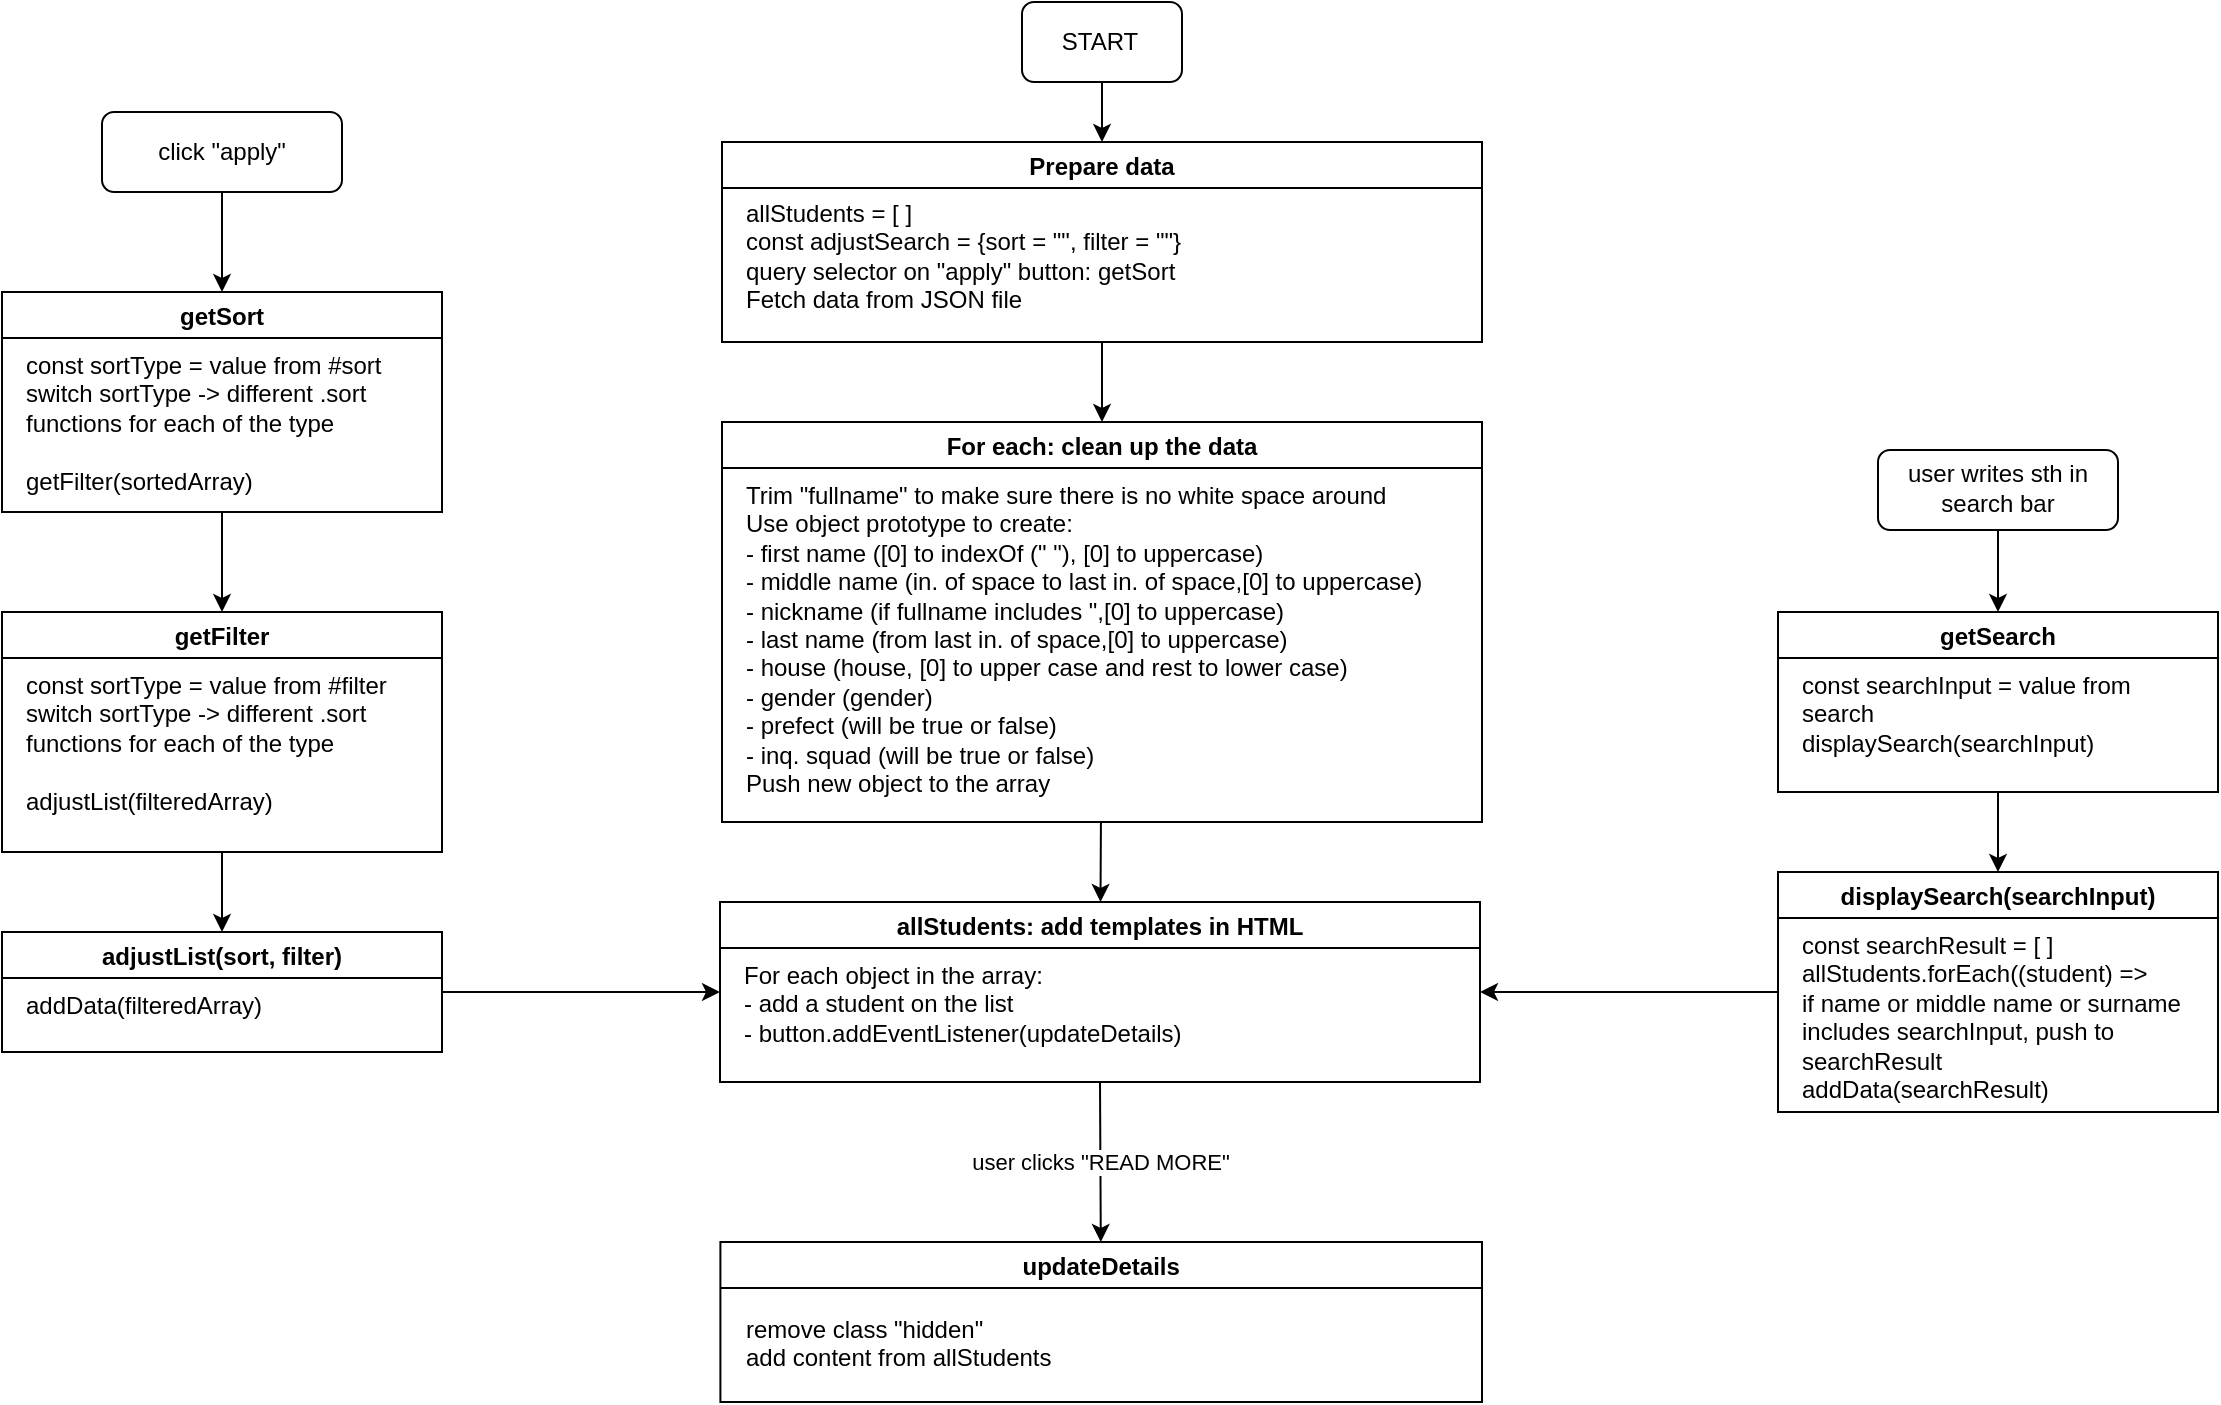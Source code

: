 <mxfile>
    <diagram id="p76yIHVkMcjjHIO2uy8P" name="Page-1">
        <mxGraphModel dx="891" dy="710" grid="1" gridSize="10" guides="1" tooltips="1" connect="1" arrows="1" fold="1" page="1" pageScale="1" pageWidth="1654" pageHeight="2336" math="0" shadow="0">
            <root>
                <mxCell id="0"/>
                <mxCell id="1" parent="0"/>
                <mxCell id="3" value="" style="rounded=1;whiteSpace=wrap;html=1;" parent="1" vertex="1">
                    <mxGeometry x="600" y="90" width="80" height="40" as="geometry"/>
                </mxCell>
                <mxCell id="4" value="START" style="text;html=1;strokeColor=none;fillColor=none;align=center;verticalAlign=middle;whiteSpace=wrap;rounded=0;" parent="1" vertex="1">
                    <mxGeometry x="609" y="95" width="60" height="30" as="geometry"/>
                </mxCell>
                <mxCell id="5" value="" style="endArrow=classic;html=1;exitX=0.5;exitY=1;exitDx=0;exitDy=0;" parent="1" source="3" target="6" edge="1">
                    <mxGeometry width="50" height="50" relative="1" as="geometry">
                        <mxPoint x="640" y="290" as="sourcePoint"/>
                        <mxPoint x="640" y="210" as="targetPoint"/>
                    </mxGeometry>
                </mxCell>
                <mxCell id="8" style="edgeStyle=none;html=1;" parent="1" source="6" target="9" edge="1">
                    <mxGeometry relative="1" as="geometry">
                        <mxPoint x="640" y="310" as="targetPoint"/>
                    </mxGeometry>
                </mxCell>
                <mxCell id="6" value="Prepare data" style="swimlane;" parent="1" vertex="1">
                    <mxGeometry x="450" y="160" width="380" height="100" as="geometry"/>
                </mxCell>
                <mxCell id="7" value="allStudents = [ ]&lt;br&gt;const adjustSearch = {sort = &quot;&quot;, filter = &quot;&quot;}&lt;br&gt;query selector on &quot;apply&quot; button: getSort&lt;br&gt;Fetch data from JSON file" style="text;html=1;strokeColor=none;fillColor=none;align=left;verticalAlign=top;whiteSpace=wrap;rounded=0;" parent="6" vertex="1">
                    <mxGeometry x="10" y="22" width="360" height="68" as="geometry"/>
                </mxCell>
                <mxCell id="12" style="edgeStyle=none;html=1;" parent="1" source="9" target="13" edge="1">
                    <mxGeometry relative="1" as="geometry">
                        <mxPoint x="640" y="530" as="targetPoint"/>
                    </mxGeometry>
                </mxCell>
                <mxCell id="9" value="For each: clean up the data" style="swimlane;" parent="1" vertex="1">
                    <mxGeometry x="450" y="300" width="380" height="200" as="geometry"/>
                </mxCell>
                <mxCell id="11" value="Trim &quot;fullname&quot; to make sure there is no white space around&lt;br&gt;Use object prototype to create:&lt;br&gt;- first name ([0] to indexOf (&quot; &quot;), [0] to uppercase)&lt;br&gt;- middle name (in. of space to last in. of space,[0] to uppercase)&lt;br&gt;- nickname (if fullname includes &quot;,[0] to uppercase)&lt;br&gt;- last name (from last in. of space,[0] to uppercase)&lt;br&gt;- house (house, [0] to upper case and rest to lower case)&lt;br&gt;- gender (gender)&lt;br&gt;- prefect (will be true or false)&lt;br&gt;- inq. squad (will be true or false)&lt;br&gt;Push new object to the array" style="text;html=1;strokeColor=none;fillColor=none;align=left;verticalAlign=top;whiteSpace=wrap;rounded=0;" parent="9" vertex="1">
                    <mxGeometry x="10" y="23" width="361" height="170" as="geometry"/>
                </mxCell>
                <mxCell id="13" value="allStudents: add templates in HTML" style="swimlane;" parent="1" vertex="1">
                    <mxGeometry x="449" y="540" width="380" height="90" as="geometry"/>
                </mxCell>
                <mxCell id="14" value="&lt;font face=&quot;helvetica&quot;&gt;For each object in the array:&lt;br&gt;- add a student on the list&lt;br&gt;- button.addEventListener(updateDetails)&lt;br&gt;&lt;/font&gt;" style="text;whiteSpace=wrap;html=1;" parent="13" vertex="1">
                    <mxGeometry x="10" y="23" width="360" height="57" as="geometry"/>
                </mxCell>
                <mxCell id="19" value="" style="endArrow=classic;html=1;exitX=0.5;exitY=1;exitDx=0;exitDy=0;" parent="1" source="13" target="22" edge="1">
                    <mxGeometry relative="1" as="geometry">
                        <mxPoint x="640" y="680" as="sourcePoint"/>
                        <mxPoint x="639.6" y="740" as="targetPoint"/>
                    </mxGeometry>
                </mxCell>
                <mxCell id="20" value="user clicks &quot;READ MORE&quot;" style="edgeLabel;resizable=0;html=1;align=center;verticalAlign=middle;" parent="19" connectable="0" vertex="1">
                    <mxGeometry relative="1" as="geometry"/>
                </mxCell>
                <mxCell id="22" value="updateDetails" style="swimlane;" parent="1" vertex="1">
                    <mxGeometry x="449.2" y="710" width="380.8" height="80" as="geometry"/>
                </mxCell>
                <mxCell id="23" value="remove class &quot;hidden&quot;&lt;br&gt;add content from allStudents" style="text;html=1;strokeColor=none;fillColor=none;align=left;verticalAlign=top;whiteSpace=wrap;rounded=0;" parent="22" vertex="1">
                    <mxGeometry x="10.8" y="30" width="359.2" height="40" as="geometry"/>
                </mxCell>
                <mxCell id="32" style="edgeStyle=none;html=1;entryX=0.5;entryY=0;entryDx=0;entryDy=0;" parent="1" source="30" target="33" edge="1">
                    <mxGeometry relative="1" as="geometry">
                        <mxPoint x="170" y="415" as="targetPoint"/>
                    </mxGeometry>
                </mxCell>
                <mxCell id="30" value="getSort" style="swimlane;" parent="1" vertex="1">
                    <mxGeometry x="90" y="235" width="220" height="110" as="geometry"/>
                </mxCell>
                <mxCell id="31" value="const sortType = value from #sort&lt;br&gt;switch sortType -&amp;gt; different .sort functions for each of the type&lt;br&gt;&lt;br&gt;getFilter(sortedArray)" style="text;html=1;strokeColor=none;fillColor=none;align=left;verticalAlign=top;whiteSpace=wrap;rounded=0;" parent="30" vertex="1">
                    <mxGeometry x="10" y="23" width="200" height="87" as="geometry"/>
                </mxCell>
                <mxCell id="35" style="edgeStyle=none;html=1;entryX=0.5;entryY=0;entryDx=0;entryDy=0;" parent="1" source="33" target="36" edge="1">
                    <mxGeometry relative="1" as="geometry">
                        <mxPoint x="170" y="595" as="targetPoint"/>
                    </mxGeometry>
                </mxCell>
                <mxCell id="33" value="getFilter" style="swimlane;" parent="1" vertex="1">
                    <mxGeometry x="90" y="395" width="220" height="120" as="geometry"/>
                </mxCell>
                <mxCell id="34" value="const sortType = value from #filter&lt;br&gt;switch sortType -&amp;gt; different .sort functions for each of the type&lt;br&gt;&lt;br&gt;adjustList(filteredArray)" style="text;html=1;strokeColor=none;fillColor=none;align=left;verticalAlign=top;whiteSpace=wrap;rounded=0;" parent="33" vertex="1">
                    <mxGeometry x="10" y="23" width="200" height="97" as="geometry"/>
                </mxCell>
                <mxCell id="42" style="edgeStyle=none;html=1;entryX=0;entryY=0.5;entryDx=0;entryDy=0;" edge="1" parent="1" source="36" target="13">
                    <mxGeometry relative="1" as="geometry"/>
                </mxCell>
                <mxCell id="36" value="adjustList(sort, filter)" style="swimlane;startSize=23;" parent="1" vertex="1">
                    <mxGeometry x="90" y="555" width="220" height="60" as="geometry"/>
                </mxCell>
                <mxCell id="37" value="addData(filteredArray)" style="text;html=1;strokeColor=none;fillColor=none;align=left;verticalAlign=top;whiteSpace=wrap;rounded=0;" parent="36" vertex="1">
                    <mxGeometry x="10" y="23" width="200" height="27" as="geometry"/>
                </mxCell>
                <mxCell id="41" style="edgeStyle=none;html=1;entryX=0.5;entryY=0;entryDx=0;entryDy=0;" edge="1" parent="1" source="39" target="30">
                    <mxGeometry relative="1" as="geometry"/>
                </mxCell>
                <mxCell id="39" value="" style="rounded=1;whiteSpace=wrap;html=1;" vertex="1" parent="1">
                    <mxGeometry x="140" y="145" width="120" height="40" as="geometry"/>
                </mxCell>
                <mxCell id="40" value="click &quot;apply&quot;" style="text;html=1;strokeColor=none;fillColor=none;align=center;verticalAlign=middle;whiteSpace=wrap;rounded=0;" vertex="1" parent="1">
                    <mxGeometry x="150" y="150" width="100" height="30" as="geometry"/>
                </mxCell>
                <mxCell id="43" style="edgeStyle=none;html=1;entryX=0.5;entryY=0;entryDx=0;entryDy=0;" edge="1" parent="1">
                    <mxGeometry relative="1" as="geometry">
                        <mxPoint x="1088" y="525" as="targetPoint"/>
                        <mxPoint x="1088" y="485" as="sourcePoint"/>
                    </mxGeometry>
                </mxCell>
                <mxCell id="44" value="getSearch" style="swimlane;" vertex="1" parent="1">
                    <mxGeometry x="978" y="395" width="220" height="90" as="geometry"/>
                </mxCell>
                <mxCell id="45" value="const searchInput = value from search&lt;br&gt;displaySearch(searchInput)" style="text;html=1;strokeColor=none;fillColor=none;align=left;verticalAlign=top;whiteSpace=wrap;rounded=0;" vertex="1" parent="44">
                    <mxGeometry x="10" y="23" width="200" height="70" as="geometry"/>
                </mxCell>
                <mxCell id="54" style="edgeStyle=none;html=1;entryX=1;entryY=0.5;entryDx=0;entryDy=0;" edge="1" parent="1" source="47" target="13">
                    <mxGeometry relative="1" as="geometry"/>
                </mxCell>
                <mxCell id="47" value="displaySearch(searchInput)" style="swimlane;" vertex="1" parent="1">
                    <mxGeometry x="978" y="525" width="220" height="120" as="geometry"/>
                </mxCell>
                <mxCell id="48" value="const searchResult = [ ]&lt;br&gt;allStudents.forEach((student) =&amp;gt;&lt;br&gt;if name or middle name or surname includes searchInput, push to searchResult&lt;br&gt;addData(searchResult)" style="text;html=1;strokeColor=none;fillColor=none;align=left;verticalAlign=top;whiteSpace=wrap;rounded=0;" vertex="1" parent="47">
                    <mxGeometry x="10" y="23" width="200" height="97" as="geometry"/>
                </mxCell>
                <mxCell id="51" style="edgeStyle=none;html=1;entryX=0.5;entryY=0;entryDx=0;entryDy=0;" edge="1" parent="1" source="52">
                    <mxGeometry relative="1" as="geometry">
                        <mxPoint x="1088" y="395" as="targetPoint"/>
                    </mxGeometry>
                </mxCell>
                <mxCell id="52" value="" style="rounded=1;whiteSpace=wrap;html=1;" vertex="1" parent="1">
                    <mxGeometry x="1028" y="314" width="120" height="40" as="geometry"/>
                </mxCell>
                <mxCell id="53" value="user writes sth in search bar" style="text;html=1;strokeColor=none;fillColor=none;align=center;verticalAlign=middle;whiteSpace=wrap;rounded=0;" vertex="1" parent="1">
                    <mxGeometry x="1038" y="318" width="100" height="30" as="geometry"/>
                </mxCell>
            </root>
        </mxGraphModel>
    </diagram>
</mxfile>